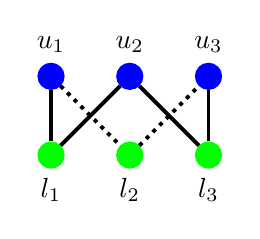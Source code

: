   \begin{tikzpicture}
		\node[shape=circle,draw=blue,fill=blue,label=above:$u_1$] (u1) {};
		\node[shape=circle,draw=blue,fill=blue,label=above:$u_2$] (u2) [right of=u1] {};
		\node[shape=circle,draw=blue,fill=blue,label=above:$u_3$] (u3) [right of=u2] {};
		\node[shape=circle,draw=green,fill=green,label=below:$l_1$] (l1) [below of=u1] {};
		\node[shape=circle,draw=green,fill=green,label=below:$l_2$] (l2) [below of=u2] {};
		\node[shape=circle,draw=green,fill=green,label=below:$l_3$] (l3) [below of=u3] {};

		\draw (u1) [line width=0.5mm] -- (l1);
		\draw (u1) [dotted,line width=0.5mm] -- (l2);
		\draw (l1) [line width=0.5mm] -- (u2);
		\draw (l2) [dotted,line width=0.5mm] -- (u3);
		\draw (l3) [line width=0.5mm] -- (u3);
		\draw (l3) [line width=0.5mm] -- (u2);
		\end{tikzpicture}